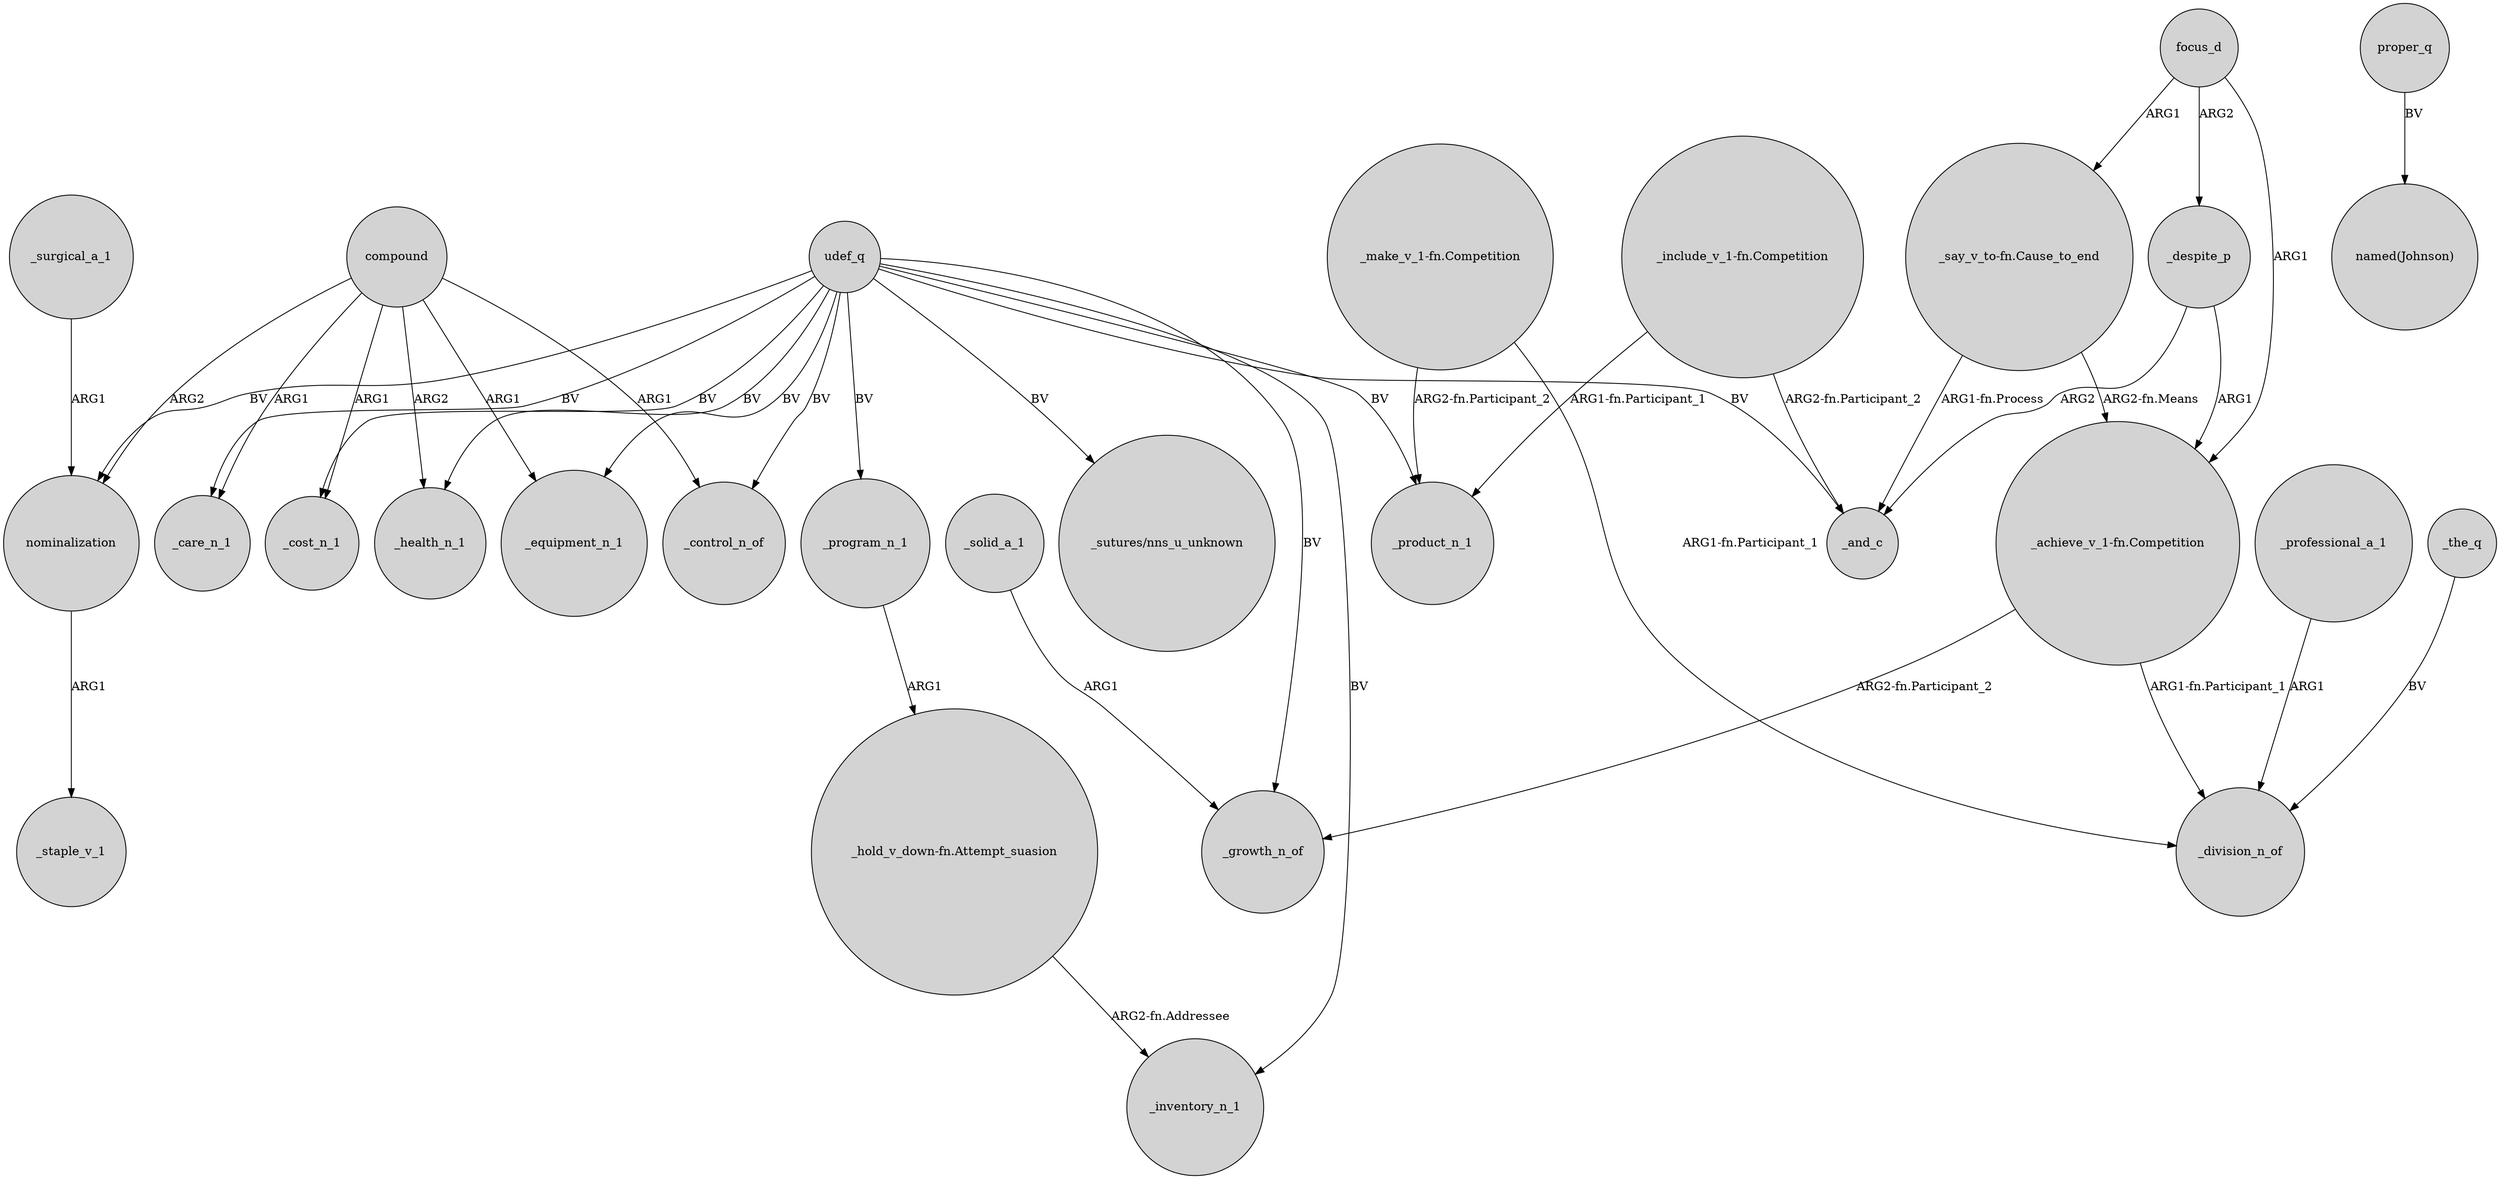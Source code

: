 digraph {
	node [shape=circle style=filled]
	udef_q -> _health_n_1 [label=BV]
	"_include_v_1-fn.Competition" -> _product_n_1 [label="ARG1-fn.Participant_1"]
	_the_q -> _division_n_of [label=BV]
	udef_q -> _equipment_n_1 [label=BV]
	udef_q -> _control_n_of [label=BV]
	compound -> _equipment_n_1 [label=ARG1]
	udef_q -> _inventory_n_1 [label=BV]
	"_achieve_v_1-fn.Competition" -> _division_n_of [label="ARG1-fn.Participant_1"]
	"_include_v_1-fn.Competition" -> _and_c [label="ARG2-fn.Participant_2"]
	focus_d -> "_say_v_to-fn.Cause_to_end" [label=ARG1]
	compound -> _health_n_1 [label=ARG2]
	"_achieve_v_1-fn.Competition" -> _growth_n_of [label="ARG2-fn.Participant_2"]
	udef_q -> _care_n_1 [label=BV]
	udef_q -> nominalization [label=BV]
	udef_q -> _product_n_1 [label=BV]
	udef_q -> _and_c [label=BV]
	"_make_v_1-fn.Competition" -> _product_n_1 [label="ARG2-fn.Participant_2"]
	"_say_v_to-fn.Cause_to_end" -> _and_c [label="ARG1-fn.Process"]
	compound -> nominalization [label=ARG2]
	proper_q -> "named(Johnson)" [label=BV]
	focus_d -> _despite_p [label=ARG2]
	udef_q -> "_sutures/nns_u_unknown" [label=BV]
	"_hold_v_down-fn.Attempt_suasion" -> _inventory_n_1 [label="ARG2-fn.Addressee"]
	_solid_a_1 -> _growth_n_of [label=ARG1]
	compound -> _care_n_1 [label=ARG1]
	_despite_p -> _and_c [label=ARG2]
	"_say_v_to-fn.Cause_to_end" -> "_achieve_v_1-fn.Competition" [label="ARG2-fn.Means"]
	"_make_v_1-fn.Competition" -> _division_n_of [label="ARG1-fn.Participant_1"]
	compound -> _control_n_of [label=ARG1]
	_surgical_a_1 -> nominalization [label=ARG1]
	focus_d -> "_achieve_v_1-fn.Competition" [label=ARG1]
	udef_q -> _growth_n_of [label=BV]
	_professional_a_1 -> _division_n_of [label=ARG1]
	udef_q -> _program_n_1 [label=BV]
	_despite_p -> "_achieve_v_1-fn.Competition" [label=ARG1]
	compound -> _cost_n_1 [label=ARG1]
	_program_n_1 -> "_hold_v_down-fn.Attempt_suasion" [label=ARG1]
	udef_q -> _cost_n_1 [label=BV]
	nominalization -> _staple_v_1 [label=ARG1]
}
